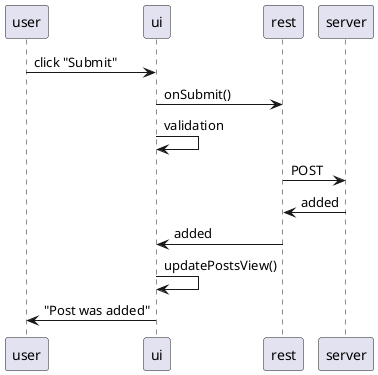 @startuml
participant "user" as user
participant "ui" as ui
participant "rest" as rest
participant "server" as server 


user -> ui: click "Submit"
ui -> rest: onSubmit()
ui -> ui: validation
rest -> server: POST
server -> rest: added 
rest -> ui: added
ui -> ui: updatePostsView()
ui -> user: "Post was added"
@enduml
